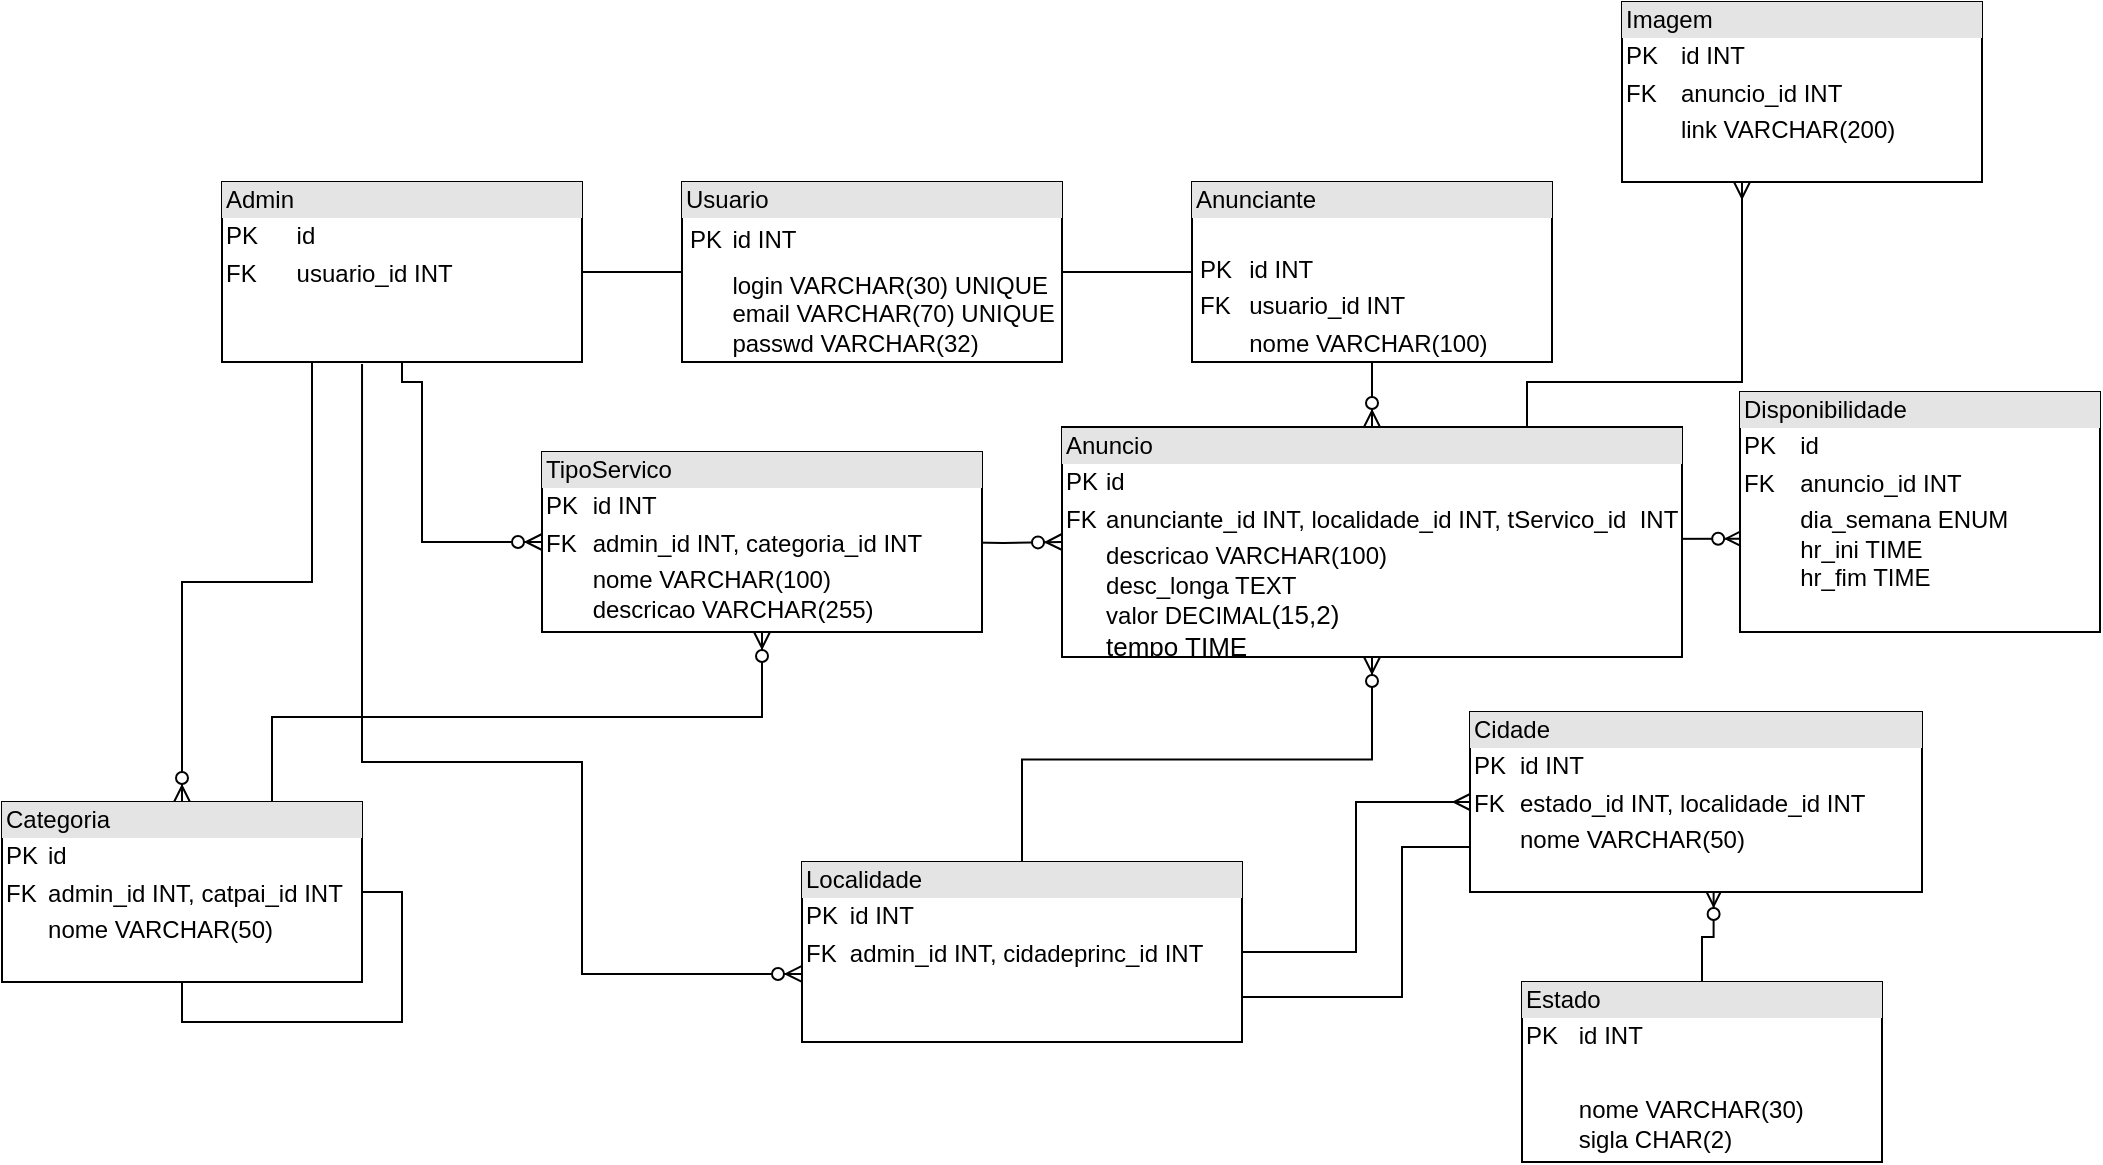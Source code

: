 <mxfile version="14.5.1" type="device"><diagram id="C5RBs43oDa-KdzZeNtuy" name="Page-1"><mxGraphModel dx="1240" dy="710" grid="1" gridSize="10" guides="1" tooltips="1" connect="1" arrows="1" fold="1" page="1" pageScale="1" pageWidth="1169" pageHeight="1654" math="0" shadow="0"><root><mxCell id="WIyWlLk6GJQsqaUBKTNV-0"/><mxCell id="WIyWlLk6GJQsqaUBKTNV-1" parent="WIyWlLk6GJQsqaUBKTNV-0"/><mxCell id="1CYQDTXOr5gAtjngMaXT-3" style="edgeStyle=orthogonalEdgeStyle;rounded=0;orthogonalLoop=1;jettySize=auto;html=1;exitX=1;exitY=0.5;exitDx=0;exitDy=0;endArrow=none;endFill=0;entryX=0;entryY=0.5;entryDx=0;entryDy=0;" edge="1" parent="WIyWlLk6GJQsqaUBKTNV-1" source="1CYQDTXOr5gAtjngMaXT-46" target="1CYQDTXOr5gAtjngMaXT-48"><mxGeometry relative="1" as="geometry"><mxPoint x="650" y="255" as="sourcePoint"/><mxPoint x="730" y="245" as="targetPoint"/></mxGeometry></mxCell><mxCell id="1CYQDTXOr5gAtjngMaXT-5" style="edgeStyle=orthogonalEdgeStyle;rounded=0;orthogonalLoop=1;jettySize=auto;html=1;endArrow=none;endFill=0;" edge="1" parent="WIyWlLk6GJQsqaUBKTNV-1" source="1CYQDTXOr5gAtjngMaXT-46" target="1CYQDTXOr5gAtjngMaXT-29"><mxGeometry relative="1" as="geometry"><mxPoint x="460" y="265" as="sourcePoint"/><mxPoint x="430" y="265" as="targetPoint"/></mxGeometry></mxCell><mxCell id="1CYQDTXOr5gAtjngMaXT-7" style="edgeStyle=orthogonalEdgeStyle;rounded=0;orthogonalLoop=1;jettySize=auto;html=1;endArrow=ERzeroToMany;endFill=1;exitX=0.5;exitY=1;exitDx=0;exitDy=0;" edge="1" parent="WIyWlLk6GJQsqaUBKTNV-1" source="1CYQDTXOr5gAtjngMaXT-48" target="1CYQDTXOr5gAtjngMaXT-42"><mxGeometry relative="1" as="geometry"><mxPoint x="805" y="290" as="sourcePoint"/><mxPoint x="734" y="328" as="targetPoint"/></mxGeometry></mxCell><mxCell id="1CYQDTXOr5gAtjngMaXT-10" style="edgeStyle=orthogonalEdgeStyle;rounded=0;orthogonalLoop=1;jettySize=auto;html=1;entryX=0;entryY=0.5;entryDx=0;entryDy=0;endArrow=ERzeroToMany;endFill=1;exitX=0.5;exitY=1;exitDx=0;exitDy=0;" edge="1" parent="WIyWlLk6GJQsqaUBKTNV-1" source="1CYQDTXOr5gAtjngMaXT-29" target="1CYQDTXOr5gAtjngMaXT-30"><mxGeometry relative="1" as="geometry"><mxPoint x="370" y="295" as="sourcePoint"/><mxPoint x="470" y="390" as="targetPoint"/><Array as="points"><mxPoint x="330" y="310"/><mxPoint x="330" y="390"/></Array></mxGeometry></mxCell><mxCell id="1CYQDTXOr5gAtjngMaXT-17" style="edgeStyle=orthogonalEdgeStyle;rounded=0;orthogonalLoop=1;jettySize=auto;html=1;endArrow=ERzeroToMany;endFill=1;entryX=0.006;entryY=0.611;entryDx=0;entryDy=0;entryPerimeter=0;" edge="1" parent="WIyWlLk6GJQsqaUBKTNV-1" target="1CYQDTXOr5gAtjngMaXT-41"><mxGeometry relative="1" as="geometry"><mxPoint x="820" y="388" as="sourcePoint"/><mxPoint x="870" y="390" as="targetPoint"/></mxGeometry></mxCell><mxCell id="1CYQDTXOr5gAtjngMaXT-15" style="edgeStyle=orthogonalEdgeStyle;rounded=0;orthogonalLoop=1;jettySize=auto;html=1;exitX=1;exitY=0.5;exitDx=0;exitDy=0;endArrow=ERzeroToMany;endFill=1;entryX=0;entryY=0.5;entryDx=0;entryDy=0;" edge="1" parent="WIyWlLk6GJQsqaUBKTNV-1" target="1CYQDTXOr5gAtjngMaXT-42"><mxGeometry relative="1" as="geometry"><mxPoint x="590" y="390" as="sourcePoint"/><mxPoint x="640" y="390" as="targetPoint"/></mxGeometry></mxCell><mxCell id="1CYQDTXOr5gAtjngMaXT-21" style="edgeStyle=orthogonalEdgeStyle;rounded=0;orthogonalLoop=1;jettySize=auto;html=1;entryX=0;entryY=0.5;entryDx=0;entryDy=0;endArrow=ERmany;endFill=0;" edge="1" parent="WIyWlLk6GJQsqaUBKTNV-1" source="1CYQDTXOr5gAtjngMaXT-38" target="1CYQDTXOr5gAtjngMaXT-37"><mxGeometry relative="1" as="geometry"><mxPoint x="660" y="580" as="sourcePoint"/><mxPoint x="870" y="520" as="targetPoint"/></mxGeometry></mxCell><mxCell id="1CYQDTXOr5gAtjngMaXT-23" style="edgeStyle=orthogonalEdgeStyle;rounded=0;orthogonalLoop=1;jettySize=auto;html=1;entryX=0.539;entryY=0.989;entryDx=0;entryDy=0;endArrow=ERzeroToMany;endFill=1;entryPerimeter=0;" edge="1" parent="WIyWlLk6GJQsqaUBKTNV-1" source="1CYQDTXOr5gAtjngMaXT-36" target="1CYQDTXOr5gAtjngMaXT-37"><mxGeometry relative="1" as="geometry"><mxPoint x="930" y="585" as="sourcePoint"/><mxPoint x="930" y="550" as="targetPoint"/></mxGeometry></mxCell><mxCell id="1CYQDTXOr5gAtjngMaXT-34" style="edgeStyle=orthogonalEdgeStyle;rounded=0;orthogonalLoop=1;jettySize=auto;html=1;exitX=0.25;exitY=1;exitDx=0;exitDy=0;endArrow=ERzeroToMany;endFill=1;" edge="1" parent="WIyWlLk6GJQsqaUBKTNV-1" source="1CYQDTXOr5gAtjngMaXT-29" target="1CYQDTXOr5gAtjngMaXT-31"><mxGeometry relative="1" as="geometry"/></mxCell><mxCell id="1CYQDTXOr5gAtjngMaXT-39" style="edgeStyle=orthogonalEdgeStyle;rounded=0;orthogonalLoop=1;jettySize=auto;html=1;entryX=0;entryY=0.622;entryDx=0;entryDy=0;entryPerimeter=0;endArrow=ERzeroToMany;endFill=1;exitX=0.389;exitY=1.011;exitDx=0;exitDy=0;exitPerimeter=0;" edge="1" parent="WIyWlLk6GJQsqaUBKTNV-1" source="1CYQDTXOr5gAtjngMaXT-29" target="1CYQDTXOr5gAtjngMaXT-38"><mxGeometry relative="1" as="geometry"><Array as="points"><mxPoint x="300" y="500"/><mxPoint x="410" y="500"/><mxPoint x="410" y="606"/></Array></mxGeometry></mxCell><mxCell id="1CYQDTXOr5gAtjngMaXT-29" value="&lt;div style=&quot;box-sizing: border-box ; width: 100% ; background: #e4e4e4 ; padding: 2px&quot;&gt;Admin&lt;/div&gt;&lt;table style=&quot;width: 100% ; font-size: 1em&quot; cellpadding=&quot;2&quot; cellspacing=&quot;0&quot;&gt;&lt;tbody&gt;&lt;tr&gt;&lt;td&gt;PK&lt;/td&gt;&lt;td&gt;id&lt;/td&gt;&lt;/tr&gt;&lt;tr&gt;&lt;td&gt;FK&lt;/td&gt;&lt;td&gt;usuario_id INT&lt;/td&gt;&lt;/tr&gt;&lt;/tbody&gt;&lt;/table&gt;" style="verticalAlign=top;align=left;overflow=fill;html=1;" vertex="1" parent="WIyWlLk6GJQsqaUBKTNV-1"><mxGeometry x="230" y="210" width="180" height="90" as="geometry"/></mxCell><mxCell id="1CYQDTXOr5gAtjngMaXT-30" value="&lt;div style=&quot;box-sizing: border-box ; width: 100% ; background: #e4e4e4 ; padding: 2px&quot;&gt;TipoServico&lt;/div&gt;&lt;table style=&quot;width: 100% ; font-size: 1em&quot; cellpadding=&quot;2&quot; cellspacing=&quot;0&quot;&gt;&lt;tbody&gt;&lt;tr&gt;&lt;td&gt;PK&lt;/td&gt;&lt;td&gt;id INT&lt;/td&gt;&lt;/tr&gt;&lt;tr&gt;&lt;td&gt;FK&lt;/td&gt;&lt;td&gt;admin_id INT, categoria_id INT&lt;/td&gt;&lt;/tr&gt;&lt;tr&gt;&lt;td&gt;&lt;/td&gt;&lt;td&gt;nome VARCHAR(100)&lt;br&gt;descricao VARCHAR(255)&lt;br&gt;&lt;br&gt;&lt;/td&gt;&lt;/tr&gt;&lt;/tbody&gt;&lt;/table&gt;" style="verticalAlign=top;align=left;overflow=fill;html=1;" vertex="1" parent="WIyWlLk6GJQsqaUBKTNV-1"><mxGeometry x="390" y="345" width="220" height="90" as="geometry"/></mxCell><mxCell id="1CYQDTXOr5gAtjngMaXT-35" style="edgeStyle=orthogonalEdgeStyle;rounded=0;orthogonalLoop=1;jettySize=auto;html=1;exitX=0.75;exitY=0;exitDx=0;exitDy=0;endArrow=ERzeroToMany;endFill=1;" edge="1" parent="WIyWlLk6GJQsqaUBKTNV-1" source="1CYQDTXOr5gAtjngMaXT-31" target="1CYQDTXOr5gAtjngMaXT-30"><mxGeometry relative="1" as="geometry"/></mxCell><mxCell id="1CYQDTXOr5gAtjngMaXT-31" value="&lt;div style=&quot;box-sizing: border-box ; width: 100% ; background: #e4e4e4 ; padding: 2px&quot;&gt;Categoria&lt;/div&gt;&lt;table style=&quot;width: 100% ; font-size: 1em&quot; cellpadding=&quot;2&quot; cellspacing=&quot;0&quot;&gt;&lt;tbody&gt;&lt;tr&gt;&lt;td&gt;PK&lt;/td&gt;&lt;td&gt;id&lt;/td&gt;&lt;/tr&gt;&lt;tr&gt;&lt;td&gt;FK&lt;/td&gt;&lt;td&gt;admin_id INT, catpai_id INT&lt;/td&gt;&lt;/tr&gt;&lt;tr&gt;&lt;td&gt;&lt;/td&gt;&lt;td&gt;nome VARCHAR(50)&lt;/td&gt;&lt;/tr&gt;&lt;/tbody&gt;&lt;/table&gt;" style="verticalAlign=top;align=left;overflow=fill;html=1;" vertex="1" parent="WIyWlLk6GJQsqaUBKTNV-1"><mxGeometry x="120" y="520" width="180" height="90" as="geometry"/></mxCell><mxCell id="1CYQDTXOr5gAtjngMaXT-32" style="edgeStyle=orthogonalEdgeStyle;rounded=0;orthogonalLoop=1;jettySize=auto;html=1;endArrow=none;endFill=0;entryX=0.5;entryY=1;entryDx=0;entryDy=0;exitX=1;exitY=0.5;exitDx=0;exitDy=0;" edge="1" parent="WIyWlLk6GJQsqaUBKTNV-1" source="1CYQDTXOr5gAtjngMaXT-31" target="1CYQDTXOr5gAtjngMaXT-31"><mxGeometry relative="1" as="geometry"/></mxCell><mxCell id="1CYQDTXOr5gAtjngMaXT-36" value="&lt;div style=&quot;box-sizing: border-box ; width: 100% ; background: #e4e4e4 ; padding: 2px&quot;&gt;Estado&lt;/div&gt;&lt;table style=&quot;width: 100% ; font-size: 1em&quot; cellpadding=&quot;2&quot; cellspacing=&quot;0&quot;&gt;&lt;tbody&gt;&lt;tr&gt;&lt;td&gt;PK&lt;/td&gt;&lt;td&gt;id INT&lt;/td&gt;&lt;/tr&gt;&lt;tr&gt;&lt;td&gt;&lt;br&gt;&lt;/td&gt;&lt;td&gt;&lt;br&gt;&lt;/td&gt;&lt;/tr&gt;&lt;tr&gt;&lt;td&gt;&lt;/td&gt;&lt;td&gt;nome VARCHAR(30)&lt;br&gt;sigla CHAR(2)&lt;/td&gt;&lt;/tr&gt;&lt;/tbody&gt;&lt;/table&gt;" style="verticalAlign=top;align=left;overflow=fill;html=1;" vertex="1" parent="WIyWlLk6GJQsqaUBKTNV-1"><mxGeometry x="880" y="610" width="180" height="90" as="geometry"/></mxCell><mxCell id="1CYQDTXOr5gAtjngMaXT-37" value="&lt;div style=&quot;box-sizing: border-box ; width: 100% ; background: #e4e4e4 ; padding: 2px&quot;&gt;Cidade&lt;/div&gt;&lt;table style=&quot;width: 100% ; font-size: 1em&quot; cellpadding=&quot;2&quot; cellspacing=&quot;0&quot;&gt;&lt;tbody&gt;&lt;tr&gt;&lt;td&gt;PK&lt;/td&gt;&lt;td&gt;id INT&lt;/td&gt;&lt;/tr&gt;&lt;tr&gt;&lt;td&gt;FK&lt;/td&gt;&lt;td&gt;estado_id INT, localidade_id INT&lt;/td&gt;&lt;/tr&gt;&lt;tr&gt;&lt;td&gt;&lt;/td&gt;&lt;td&gt;nome VARCHAR(50)&lt;br&gt;&lt;/td&gt;&lt;/tr&gt;&lt;/tbody&gt;&lt;/table&gt;" style="verticalAlign=top;align=left;overflow=fill;html=1;" vertex="1" parent="WIyWlLk6GJQsqaUBKTNV-1"><mxGeometry x="854" y="475" width="226" height="90" as="geometry"/></mxCell><mxCell id="1CYQDTXOr5gAtjngMaXT-40" style="edgeStyle=orthogonalEdgeStyle;rounded=0;orthogonalLoop=1;jettySize=auto;html=1;exitX=1;exitY=0.75;exitDx=0;exitDy=0;entryX=0;entryY=0.75;entryDx=0;entryDy=0;endArrow=none;endFill=0;" edge="1" parent="WIyWlLk6GJQsqaUBKTNV-1" source="1CYQDTXOr5gAtjngMaXT-38" target="1CYQDTXOr5gAtjngMaXT-37"><mxGeometry relative="1" as="geometry"><Array as="points"><mxPoint x="820" y="618"/><mxPoint x="820" y="543"/></Array></mxGeometry></mxCell><mxCell id="1CYQDTXOr5gAtjngMaXT-43" style="edgeStyle=orthogonalEdgeStyle;rounded=0;orthogonalLoop=1;jettySize=auto;html=1;exitX=0.5;exitY=0;exitDx=0;exitDy=0;endArrow=ERzeroToMany;endFill=1;entryX=0.5;entryY=1;entryDx=0;entryDy=0;" edge="1" parent="WIyWlLk6GJQsqaUBKTNV-1" source="1CYQDTXOr5gAtjngMaXT-38" target="1CYQDTXOr5gAtjngMaXT-42"><mxGeometry relative="1" as="geometry"><mxPoint x="740" y="430" as="targetPoint"/></mxGeometry></mxCell><mxCell id="1CYQDTXOr5gAtjngMaXT-38" value="&lt;div style=&quot;box-sizing: border-box ; width: 100% ; background: #e4e4e4 ; padding: 2px&quot;&gt;Localidade&lt;/div&gt;&lt;table style=&quot;width: 100% ; font-size: 1em&quot; cellpadding=&quot;2&quot; cellspacing=&quot;0&quot;&gt;&lt;tbody&gt;&lt;tr&gt;&lt;td&gt;PK&lt;/td&gt;&lt;td&gt;id INT&lt;/td&gt;&lt;/tr&gt;&lt;tr&gt;&lt;td&gt;FK&lt;/td&gt;&lt;td&gt;admin_id INT, cidadeprinc_id INT&lt;/td&gt;&lt;/tr&gt;&lt;tr&gt;&lt;td&gt;&lt;br&gt;&lt;/td&gt;&lt;td&gt;&lt;/td&gt;&lt;/tr&gt;&lt;/tbody&gt;&lt;/table&gt;" style="verticalAlign=top;align=left;overflow=fill;html=1;" vertex="1" parent="WIyWlLk6GJQsqaUBKTNV-1"><mxGeometry x="520" y="550" width="220" height="90" as="geometry"/></mxCell><mxCell id="1CYQDTXOr5gAtjngMaXT-41" value="&lt;div style=&quot;box-sizing: border-box ; width: 100% ; background: #e4e4e4 ; padding: 2px&quot;&gt;Disponibilidade&lt;/div&gt;&lt;table style=&quot;width: 100% ; font-size: 1em&quot; cellpadding=&quot;2&quot; cellspacing=&quot;0&quot;&gt;&lt;tbody&gt;&lt;tr&gt;&lt;td&gt;PK&lt;/td&gt;&lt;td&gt;id&lt;/td&gt;&lt;/tr&gt;&lt;tr&gt;&lt;td&gt;FK&lt;/td&gt;&lt;td&gt;anuncio_id INT&lt;/td&gt;&lt;/tr&gt;&lt;tr&gt;&lt;td&gt;&lt;/td&gt;&lt;td&gt;dia_semana ENUM&lt;br&gt;hr_ini TIME&lt;br&gt;hr_fim TIME&lt;br&gt;&lt;/td&gt;&lt;/tr&gt;&lt;/tbody&gt;&lt;/table&gt;" style="verticalAlign=top;align=left;overflow=fill;html=1;" vertex="1" parent="WIyWlLk6GJQsqaUBKTNV-1"><mxGeometry x="989" y="315" width="180" height="120" as="geometry"/></mxCell><mxCell id="1CYQDTXOr5gAtjngMaXT-45" style="edgeStyle=orthogonalEdgeStyle;rounded=0;orthogonalLoop=1;jettySize=auto;html=1;exitX=0.75;exitY=0;exitDx=0;exitDy=0;endArrow=ERmany;endFill=0;" edge="1" parent="WIyWlLk6GJQsqaUBKTNV-1" source="1CYQDTXOr5gAtjngMaXT-42" target="1CYQDTXOr5gAtjngMaXT-44"><mxGeometry relative="1" as="geometry"><Array as="points"><mxPoint x="883" y="310"/><mxPoint x="990" y="310"/></Array></mxGeometry></mxCell><mxCell id="1CYQDTXOr5gAtjngMaXT-42" value="&lt;div style=&quot;box-sizing: border-box ; width: 100% ; background: #e4e4e4 ; padding: 2px&quot;&gt;Anuncio&lt;/div&gt;&lt;table style=&quot;width: 100% ; font-size: 1em&quot; cellpadding=&quot;2&quot; cellspacing=&quot;0&quot;&gt;&lt;tbody&gt;&lt;tr&gt;&lt;td&gt;PK&lt;/td&gt;&lt;td&gt;id&lt;/td&gt;&lt;/tr&gt;&lt;tr&gt;&lt;td&gt;FK&lt;/td&gt;&lt;td&gt;anunciante_id INT, localidade_id INT, tServico_id&amp;nbsp; INT&lt;/td&gt;&lt;/tr&gt;&lt;tr&gt;&lt;td&gt;&lt;/td&gt;&lt;td&gt;descricao VARCHAR(100)&lt;br&gt;desc_longa TEXT&lt;br&gt;valor DECIMAL&lt;span style=&quot;background-color: transparent ; font-family: inherit ; font-style: inherit ; font-weight: inherit ; font-size: 13px&quot;&gt;(&lt;/span&gt;&lt;span class=&quot;hljs-number&quot; style=&quot;background-color: transparent ; font-family: inherit ; font-style: inherit ; font-variant: inherit ; font-weight: inherit ; font-size: 13px ; margin: 0px ; padding: 0px ; border: 0px ; font-stretch: inherit ; line-height: inherit ; vertical-align: baseline ; box-sizing: inherit&quot;&gt;15&lt;/span&gt;&lt;span style=&quot;background-color: transparent ; font-family: inherit ; font-style: inherit ; font-weight: inherit ; font-size: 13px&quot;&gt;,&lt;/span&gt;&lt;span class=&quot;hljs-number&quot; style=&quot;background-color: transparent ; font-family: inherit ; font-style: inherit ; font-variant: inherit ; font-weight: inherit ; font-size: 13px ; margin: 0px ; padding: 0px ; border: 0px ; font-stretch: inherit ; line-height: inherit ; vertical-align: baseline ; box-sizing: inherit&quot;&gt;2&lt;/span&gt;&lt;span style=&quot;background-color: transparent ; font-family: inherit ; font-style: inherit ; font-weight: inherit ; font-size: 13px&quot;&gt;)&lt;br&gt;tempo TIME&lt;/span&gt;&lt;ul style=&quot;margin-top: 0px ; margin-right: 0px ; margin-left: 30px ; padding: 0px ; border: 0px ; font-stretch: inherit ; line-height: inherit ; font-family: &amp;#34;arial&amp;#34; , &amp;#34;helvetica neue&amp;#34; , &amp;#34;helvetica&amp;#34; , sans-serif ; font-size: 15px ; vertical-align: baseline ; box-sizing: inherit ; color: rgb(36 , 39 , 41) ; background-color: rgb(255 , 255 , 255)&quot;&gt;&lt;/ul&gt;&lt;/td&gt;&lt;/tr&gt;&lt;/tbody&gt;&lt;/table&gt;" style="verticalAlign=top;align=left;overflow=fill;html=1;" vertex="1" parent="WIyWlLk6GJQsqaUBKTNV-1"><mxGeometry x="650" y="332.5" width="310" height="115" as="geometry"/></mxCell><mxCell id="1CYQDTXOr5gAtjngMaXT-44" value="&lt;div style=&quot;box-sizing: border-box ; width: 100% ; background: #e4e4e4 ; padding: 2px&quot;&gt;Imagem&lt;/div&gt;&lt;table style=&quot;width: 100% ; font-size: 1em&quot; cellpadding=&quot;2&quot; cellspacing=&quot;0&quot;&gt;&lt;tbody&gt;&lt;tr&gt;&lt;td&gt;PK&lt;/td&gt;&lt;td&gt;id INT&lt;/td&gt;&lt;/tr&gt;&lt;tr&gt;&lt;td&gt;FK&lt;/td&gt;&lt;td&gt;anuncio_id INT&lt;/td&gt;&lt;/tr&gt;&lt;tr&gt;&lt;td&gt;&lt;/td&gt;&lt;td&gt;link VARCHAR(200)&lt;/td&gt;&lt;/tr&gt;&lt;/tbody&gt;&lt;/table&gt;" style="verticalAlign=top;align=left;overflow=fill;html=1;" vertex="1" parent="WIyWlLk6GJQsqaUBKTNV-1"><mxGeometry x="930" y="120" width="180" height="90" as="geometry"/></mxCell><mxCell id="1CYQDTXOr5gAtjngMaXT-46" value="&lt;div style=&quot;box-sizing: border-box ; width: 100% ; background: #e4e4e4 ; padding: 2px&quot;&gt;Usuario&lt;/div&gt;&lt;table style=&quot;width: 100% ; font-size: 1em&quot; cellpadding=&quot;2&quot; cellspacing=&quot;0&quot;&gt;&lt;tbody&gt;&lt;tr&gt;&lt;td&gt;&lt;table cellpadding=&quot;2&quot; cellspacing=&quot;0&quot; style=&quot;font-size: 1em ; width: 196px&quot;&gt;&lt;tbody&gt;&lt;tr&gt;&lt;td&gt;PK&lt;/td&gt;&lt;td&gt;id INT&lt;/td&gt;&lt;/tr&gt;&lt;tr&gt;&lt;td&gt;&lt;/td&gt;&lt;td&gt;&lt;/td&gt;&lt;/tr&gt;&lt;tr&gt;&lt;td&gt;&lt;/td&gt;&lt;td&gt;login VARCHAR(30) UNIQUE&lt;br&gt;email VARCHAR(70) UNIQUE&lt;br&gt;passwd VARCHAR(32)&lt;/td&gt;&lt;/tr&gt;&lt;/tbody&gt;&lt;/table&gt;&lt;/td&gt;&lt;td&gt;&lt;/td&gt;&lt;/tr&gt;&lt;/tbody&gt;&lt;/table&gt;" style="verticalAlign=top;align=left;overflow=fill;html=1;" vertex="1" parent="WIyWlLk6GJQsqaUBKTNV-1"><mxGeometry x="460" y="210" width="190" height="90" as="geometry"/></mxCell><mxCell id="1CYQDTXOr5gAtjngMaXT-48" value="&lt;div style=&quot;box-sizing: border-box ; width: 100% ; background: #e4e4e4 ; padding: 2px&quot;&gt;Anunciante&lt;/div&gt;&lt;table style=&quot;width: 100% ; font-size: 1em&quot; cellpadding=&quot;2&quot; cellspacing=&quot;0&quot;&gt;&lt;tbody&gt;&lt;tr&gt;&lt;td&gt;&lt;br class=&quot;Apple-interchange-newline&quot;&gt;&lt;table cellpadding=&quot;2&quot; cellspacing=&quot;0&quot; style=&quot;font-size: 1em ; width: 176px&quot;&gt;&lt;tbody&gt;&lt;tr&gt;&lt;td&gt;PK&lt;/td&gt;&lt;td&gt;id INT&lt;/td&gt;&lt;/tr&gt;&lt;tr&gt;&lt;td&gt;FK&lt;/td&gt;&lt;td&gt;usuario_id INT&lt;/td&gt;&lt;/tr&gt;&lt;tr&gt;&lt;td&gt;&lt;/td&gt;&lt;td&gt;nome VARCHAR(100)&lt;/td&gt;&lt;/tr&gt;&lt;/tbody&gt;&lt;/table&gt;&lt;/td&gt;&lt;td&gt;&lt;/td&gt;&lt;/tr&gt;&lt;/tbody&gt;&lt;/table&gt;" style="verticalAlign=top;align=left;overflow=fill;html=1;" vertex="1" parent="WIyWlLk6GJQsqaUBKTNV-1"><mxGeometry x="715" y="210" width="180" height="90" as="geometry"/></mxCell></root></mxGraphModel></diagram></mxfile>